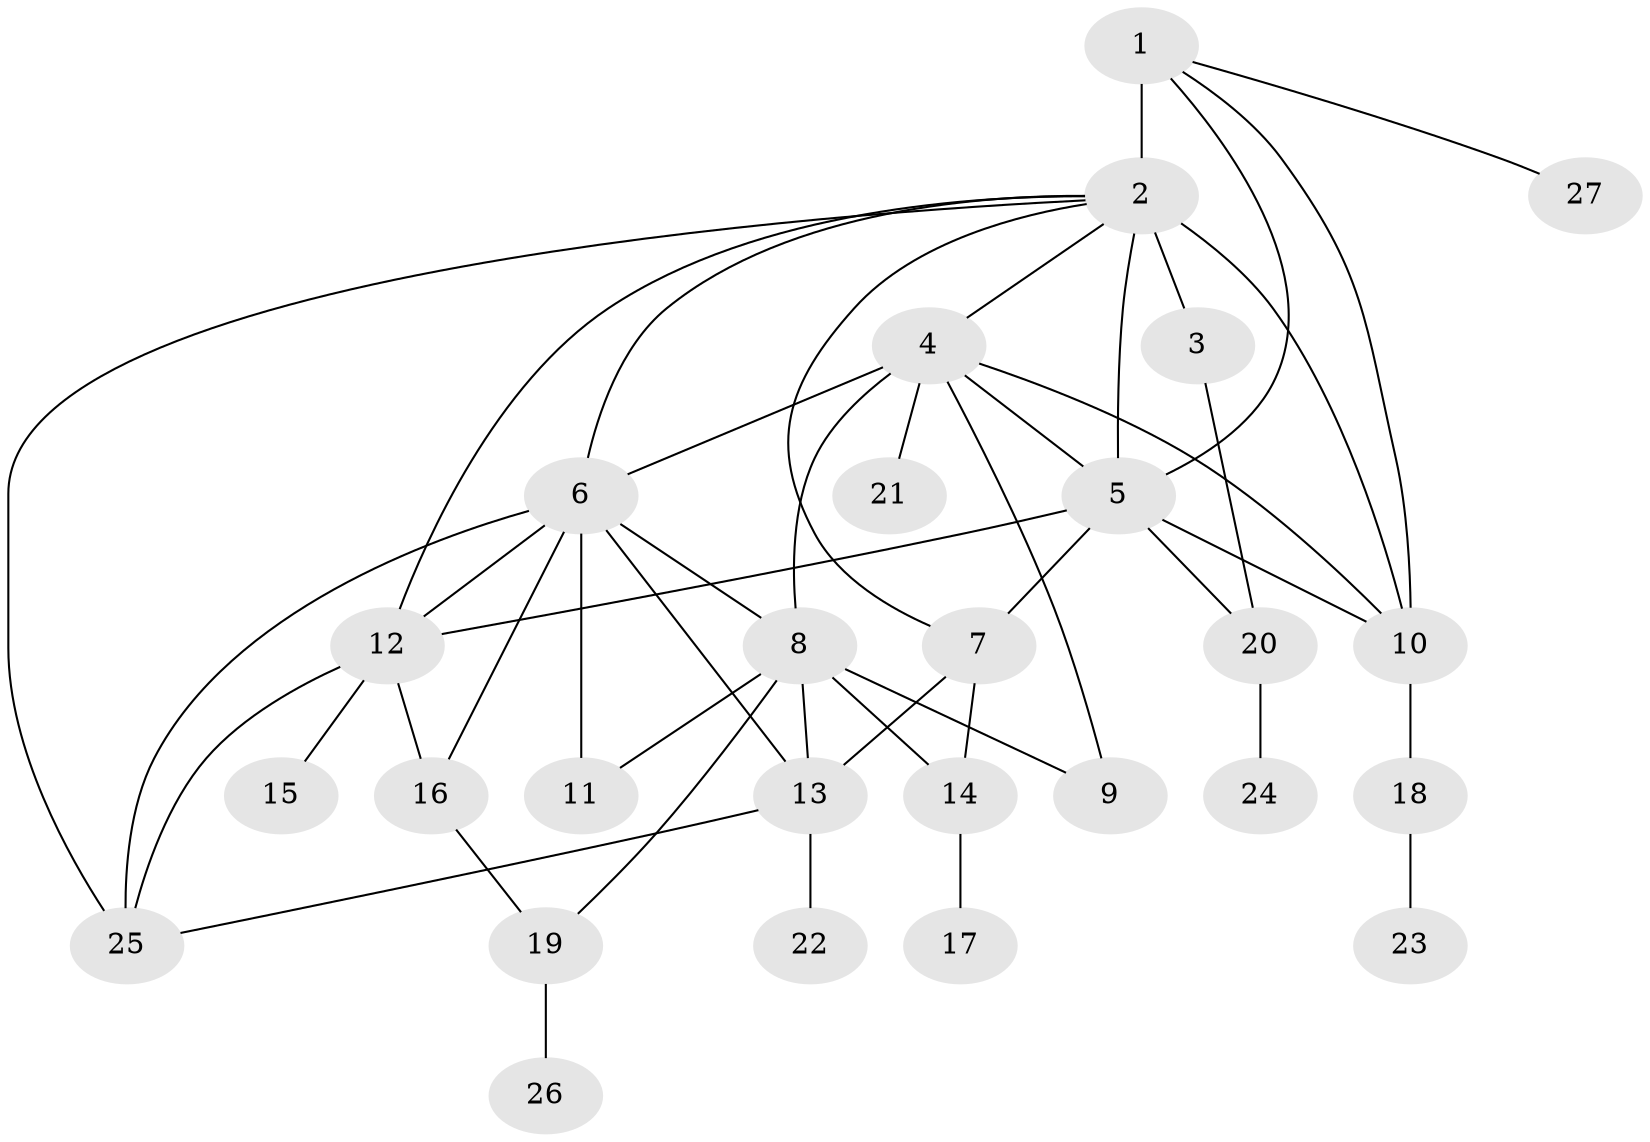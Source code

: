 // original degree distribution, {1: 0.4626865671641791, 16: 0.014925373134328358, 2: 0.22388059701492538, 6: 0.014925373134328358, 8: 0.029850746268656716, 14: 0.014925373134328358, 15: 0.014925373134328358, 4: 0.07462686567164178, 9: 0.014925373134328358, 3: 0.08955223880597014, 5: 0.029850746268656716, 7: 0.014925373134328358}
// Generated by graph-tools (version 1.1) at 2025/50/03/04/25 22:50:12]
// undirected, 27 vertices, 47 edges
graph export_dot {
  node [color=gray90,style=filled];
  1;
  2;
  3;
  4;
  5;
  6;
  7;
  8;
  9;
  10;
  11;
  12;
  13;
  14;
  15;
  16;
  17;
  18;
  19;
  20;
  21;
  22;
  23;
  24;
  25;
  26;
  27;
  1 -- 2 [weight=6.0];
  1 -- 5 [weight=1.0];
  1 -- 10 [weight=1.0];
  1 -- 27 [weight=2.0];
  2 -- 3 [weight=1.0];
  2 -- 4 [weight=1.0];
  2 -- 5 [weight=1.0];
  2 -- 6 [weight=1.0];
  2 -- 7 [weight=1.0];
  2 -- 10 [weight=1.0];
  2 -- 12 [weight=1.0];
  2 -- 25 [weight=1.0];
  3 -- 20 [weight=1.0];
  4 -- 5 [weight=1.0];
  4 -- 6 [weight=1.0];
  4 -- 8 [weight=1.0];
  4 -- 9 [weight=1.0];
  4 -- 10 [weight=1.0];
  4 -- 21 [weight=2.0];
  5 -- 7 [weight=6.0];
  5 -- 10 [weight=1.0];
  5 -- 12 [weight=1.0];
  5 -- 20 [weight=1.0];
  6 -- 8 [weight=1.0];
  6 -- 11 [weight=4.0];
  6 -- 12 [weight=1.0];
  6 -- 13 [weight=2.0];
  6 -- 16 [weight=2.0];
  6 -- 25 [weight=1.0];
  7 -- 13 [weight=1.0];
  7 -- 14 [weight=1.0];
  8 -- 9 [weight=1.0];
  8 -- 11 [weight=1.0];
  8 -- 13 [weight=1.0];
  8 -- 14 [weight=2.0];
  8 -- 19 [weight=1.0];
  10 -- 18 [weight=1.0];
  12 -- 15 [weight=1.0];
  12 -- 16 [weight=1.0];
  12 -- 25 [weight=1.0];
  13 -- 22 [weight=1.0];
  13 -- 25 [weight=1.0];
  14 -- 17 [weight=1.0];
  16 -- 19 [weight=1.0];
  18 -- 23 [weight=1.0];
  19 -- 26 [weight=1.0];
  20 -- 24 [weight=2.0];
}
